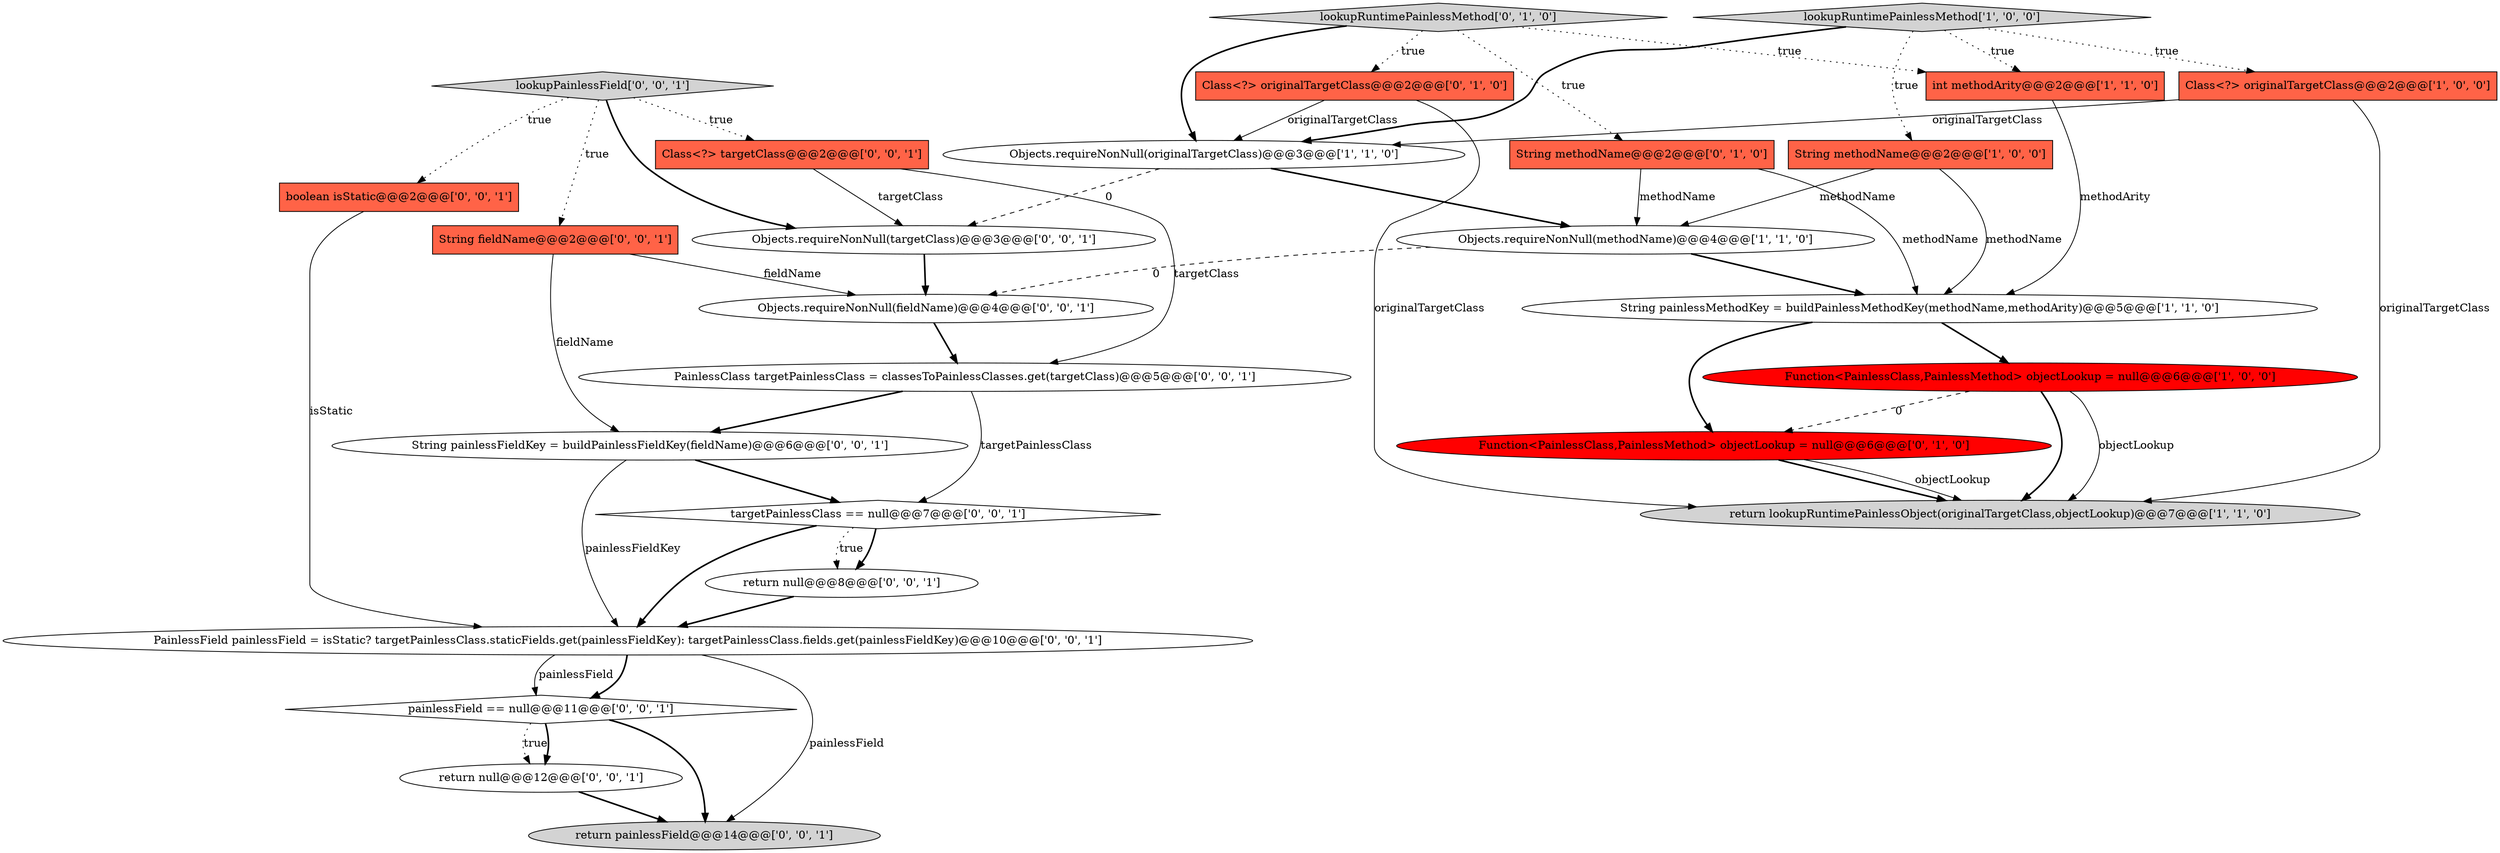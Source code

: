 digraph {
19 [style = filled, label = "return null@@@8@@@['0', '0', '1']", fillcolor = white, shape = ellipse image = "AAA0AAABBB3BBB"];
17 [style = filled, label = "targetPainlessClass == null@@@7@@@['0', '0', '1']", fillcolor = white, shape = diamond image = "AAA0AAABBB3BBB"];
8 [style = filled, label = "String painlessMethodKey = buildPainlessMethodKey(methodName,methodArity)@@@5@@@['1', '1', '0']", fillcolor = white, shape = ellipse image = "AAA0AAABBB1BBB"];
11 [style = filled, label = "lookupRuntimePainlessMethod['0', '1', '0']", fillcolor = lightgray, shape = diamond image = "AAA0AAABBB2BBB"];
15 [style = filled, label = "painlessField == null@@@11@@@['0', '0', '1']", fillcolor = white, shape = diamond image = "AAA0AAABBB3BBB"];
21 [style = filled, label = "Objects.requireNonNull(fieldName)@@@4@@@['0', '0', '1']", fillcolor = white, shape = ellipse image = "AAA0AAABBB3BBB"];
23 [style = filled, label = "lookupPainlessField['0', '0', '1']", fillcolor = lightgray, shape = diamond image = "AAA0AAABBB3BBB"];
4 [style = filled, label = "Function<PainlessClass,PainlessMethod> objectLookup = null@@@6@@@['1', '0', '0']", fillcolor = red, shape = ellipse image = "AAA1AAABBB1BBB"];
24 [style = filled, label = "String painlessFieldKey = buildPainlessFieldKey(fieldName)@@@6@@@['0', '0', '1']", fillcolor = white, shape = ellipse image = "AAA0AAABBB3BBB"];
2 [style = filled, label = "String methodName@@@2@@@['1', '0', '0']", fillcolor = tomato, shape = box image = "AAA0AAABBB1BBB"];
14 [style = filled, label = "Class<?> targetClass@@@2@@@['0', '0', '1']", fillcolor = tomato, shape = box image = "AAA0AAABBB3BBB"];
20 [style = filled, label = "Objects.requireNonNull(targetClass)@@@3@@@['0', '0', '1']", fillcolor = white, shape = ellipse image = "AAA0AAABBB3BBB"];
3 [style = filled, label = "Class<?> originalTargetClass@@@2@@@['1', '0', '0']", fillcolor = tomato, shape = box image = "AAA0AAABBB1BBB"];
18 [style = filled, label = "boolean isStatic@@@2@@@['0', '0', '1']", fillcolor = tomato, shape = box image = "AAA0AAABBB3BBB"];
25 [style = filled, label = "String fieldName@@@2@@@['0', '0', '1']", fillcolor = tomato, shape = box image = "AAA0AAABBB3BBB"];
22 [style = filled, label = "return null@@@12@@@['0', '0', '1']", fillcolor = white, shape = ellipse image = "AAA0AAABBB3BBB"];
6 [style = filled, label = "Objects.requireNonNull(originalTargetClass)@@@3@@@['1', '1', '0']", fillcolor = white, shape = ellipse image = "AAA0AAABBB1BBB"];
5 [style = filled, label = "Objects.requireNonNull(methodName)@@@4@@@['1', '1', '0']", fillcolor = white, shape = ellipse image = "AAA0AAABBB1BBB"];
1 [style = filled, label = "lookupRuntimePainlessMethod['1', '0', '0']", fillcolor = lightgray, shape = diamond image = "AAA0AAABBB1BBB"];
13 [style = filled, label = "return painlessField@@@14@@@['0', '0', '1']", fillcolor = lightgray, shape = ellipse image = "AAA0AAABBB3BBB"];
16 [style = filled, label = "PainlessClass targetPainlessClass = classesToPainlessClasses.get(targetClass)@@@5@@@['0', '0', '1']", fillcolor = white, shape = ellipse image = "AAA0AAABBB3BBB"];
10 [style = filled, label = "String methodName@@@2@@@['0', '1', '0']", fillcolor = tomato, shape = box image = "AAA0AAABBB2BBB"];
9 [style = filled, label = "Class<?> originalTargetClass@@@2@@@['0', '1', '0']", fillcolor = tomato, shape = box image = "AAA0AAABBB2BBB"];
0 [style = filled, label = "return lookupRuntimePainlessObject(originalTargetClass,objectLookup)@@@7@@@['1', '1', '0']", fillcolor = lightgray, shape = ellipse image = "AAA0AAABBB1BBB"];
12 [style = filled, label = "Function<PainlessClass,PainlessMethod> objectLookup = null@@@6@@@['0', '1', '0']", fillcolor = red, shape = ellipse image = "AAA1AAABBB2BBB"];
26 [style = filled, label = "PainlessField painlessField = isStatic? targetPainlessClass.staticFields.get(painlessFieldKey): targetPainlessClass.fields.get(painlessFieldKey)@@@10@@@['0', '0', '1']", fillcolor = white, shape = ellipse image = "AAA0AAABBB3BBB"];
7 [style = filled, label = "int methodArity@@@2@@@['1', '1', '0']", fillcolor = tomato, shape = box image = "AAA0AAABBB1BBB"];
11->7 [style = dotted, label="true"];
5->8 [style = bold, label=""];
18->26 [style = solid, label="isStatic"];
23->20 [style = bold, label=""];
17->26 [style = bold, label=""];
15->13 [style = bold, label=""];
2->5 [style = solid, label="methodName"];
6->20 [style = dashed, label="0"];
4->0 [style = solid, label="objectLookup"];
11->10 [style = dotted, label="true"];
16->24 [style = bold, label=""];
11->6 [style = bold, label=""];
3->6 [style = solid, label="originalTargetClass"];
9->6 [style = solid, label="originalTargetClass"];
14->20 [style = solid, label="targetClass"];
10->5 [style = solid, label="methodName"];
11->9 [style = dotted, label="true"];
15->22 [style = dotted, label="true"];
24->26 [style = solid, label="painlessFieldKey"];
9->0 [style = solid, label="originalTargetClass"];
12->0 [style = bold, label=""];
17->19 [style = bold, label=""];
4->0 [style = bold, label=""];
15->22 [style = bold, label=""];
4->12 [style = dashed, label="0"];
1->3 [style = dotted, label="true"];
20->21 [style = bold, label=""];
1->7 [style = dotted, label="true"];
12->0 [style = solid, label="objectLookup"];
6->5 [style = bold, label=""];
23->14 [style = dotted, label="true"];
14->16 [style = solid, label="targetClass"];
1->6 [style = bold, label=""];
23->18 [style = dotted, label="true"];
25->24 [style = solid, label="fieldName"];
16->17 [style = solid, label="targetPainlessClass"];
19->26 [style = bold, label=""];
10->8 [style = solid, label="methodName"];
24->17 [style = bold, label=""];
25->21 [style = solid, label="fieldName"];
26->15 [style = bold, label=""];
17->19 [style = dotted, label="true"];
21->16 [style = bold, label=""];
5->21 [style = dashed, label="0"];
3->0 [style = solid, label="originalTargetClass"];
8->4 [style = bold, label=""];
1->2 [style = dotted, label="true"];
26->15 [style = solid, label="painlessField"];
23->25 [style = dotted, label="true"];
2->8 [style = solid, label="methodName"];
8->12 [style = bold, label=""];
22->13 [style = bold, label=""];
7->8 [style = solid, label="methodArity"];
26->13 [style = solid, label="painlessField"];
}
